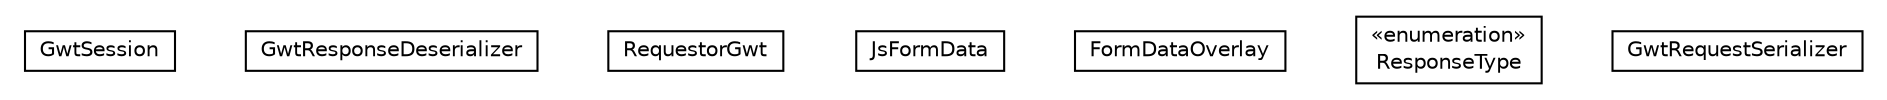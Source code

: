#!/usr/local/bin/dot
#
# Class diagram 
# Generated by UMLGraph version R5_6-24-gf6e263 (http://www.umlgraph.org/)
#

digraph G {
	edge [fontname="Helvetica",fontsize=10,labelfontname="Helvetica",labelfontsize=10];
	node [fontname="Helvetica",fontsize=10,shape=plaintext];
	nodesep=0.25;
	ranksep=0.5;
	// io.reinert.requestor.gwt.GwtSession
	c3010 [label=<<table title="io.reinert.requestor.gwt.GwtSession" border="0" cellborder="1" cellspacing="0" cellpadding="2" port="p" href="./GwtSession.html">
		<tr><td><table border="0" cellspacing="0" cellpadding="1">
<tr><td align="center" balign="center"> GwtSession </td></tr>
		</table></td></tr>
		</table>>, URL="./GwtSession.html", fontname="Helvetica", fontcolor="black", fontsize=10.0];
	// io.reinert.requestor.gwt.GwtResponseDeserializer
	c3011 [label=<<table title="io.reinert.requestor.gwt.GwtResponseDeserializer" border="0" cellborder="1" cellspacing="0" cellpadding="2" port="p" href="./GwtResponseDeserializer.html">
		<tr><td><table border="0" cellspacing="0" cellpadding="1">
<tr><td align="center" balign="center"> GwtResponseDeserializer </td></tr>
		</table></td></tr>
		</table>>, URL="./GwtResponseDeserializer.html", fontname="Helvetica", fontcolor="black", fontsize=10.0];
	// io.reinert.requestor.gwt.RequestorGwt
	c3012 [label=<<table title="io.reinert.requestor.gwt.RequestorGwt" border="0" cellborder="1" cellspacing="0" cellpadding="2" port="p" href="./RequestorGwt.html">
		<tr><td><table border="0" cellspacing="0" cellpadding="1">
<tr><td align="center" balign="center"> RequestorGwt </td></tr>
		</table></td></tr>
		</table>>, URL="./RequestorGwt.html", fontname="Helvetica", fontcolor="black", fontsize=10.0];
	// io.reinert.requestor.gwt.JsFormData
	c3013 [label=<<table title="io.reinert.requestor.gwt.JsFormData" border="0" cellborder="1" cellspacing="0" cellpadding="2" port="p" href="./JsFormData.html">
		<tr><td><table border="0" cellspacing="0" cellpadding="1">
<tr><td align="center" balign="center"> JsFormData </td></tr>
		</table></td></tr>
		</table>>, URL="./JsFormData.html", fontname="Helvetica", fontcolor="black", fontsize=10.0];
	// io.reinert.requestor.gwt.FormDataOverlay
	c3014 [label=<<table title="io.reinert.requestor.gwt.FormDataOverlay" border="0" cellborder="1" cellspacing="0" cellpadding="2" port="p" href="./FormDataOverlay.html">
		<tr><td><table border="0" cellspacing="0" cellpadding="1">
<tr><td align="center" balign="center"> FormDataOverlay </td></tr>
		</table></td></tr>
		</table>>, URL="./FormDataOverlay.html", fontname="Helvetica", fontcolor="black", fontsize=10.0];
	// io.reinert.requestor.gwt.ResponseType
	c3015 [label=<<table title="io.reinert.requestor.gwt.ResponseType" border="0" cellborder="1" cellspacing="0" cellpadding="2" port="p" href="./ResponseType.html">
		<tr><td><table border="0" cellspacing="0" cellpadding="1">
<tr><td align="center" balign="center"> &#171;enumeration&#187; </td></tr>
<tr><td align="center" balign="center"> ResponseType </td></tr>
		</table></td></tr>
		</table>>, URL="./ResponseType.html", fontname="Helvetica", fontcolor="black", fontsize=10.0];
	// io.reinert.requestor.gwt.GwtRequestSerializer
	c3016 [label=<<table title="io.reinert.requestor.gwt.GwtRequestSerializer" border="0" cellborder="1" cellspacing="0" cellpadding="2" port="p" href="./GwtRequestSerializer.html">
		<tr><td><table border="0" cellspacing="0" cellpadding="1">
<tr><td align="center" balign="center"> GwtRequestSerializer </td></tr>
		</table></td></tr>
		</table>>, URL="./GwtRequestSerializer.html", fontname="Helvetica", fontcolor="black", fontsize=10.0];
}

